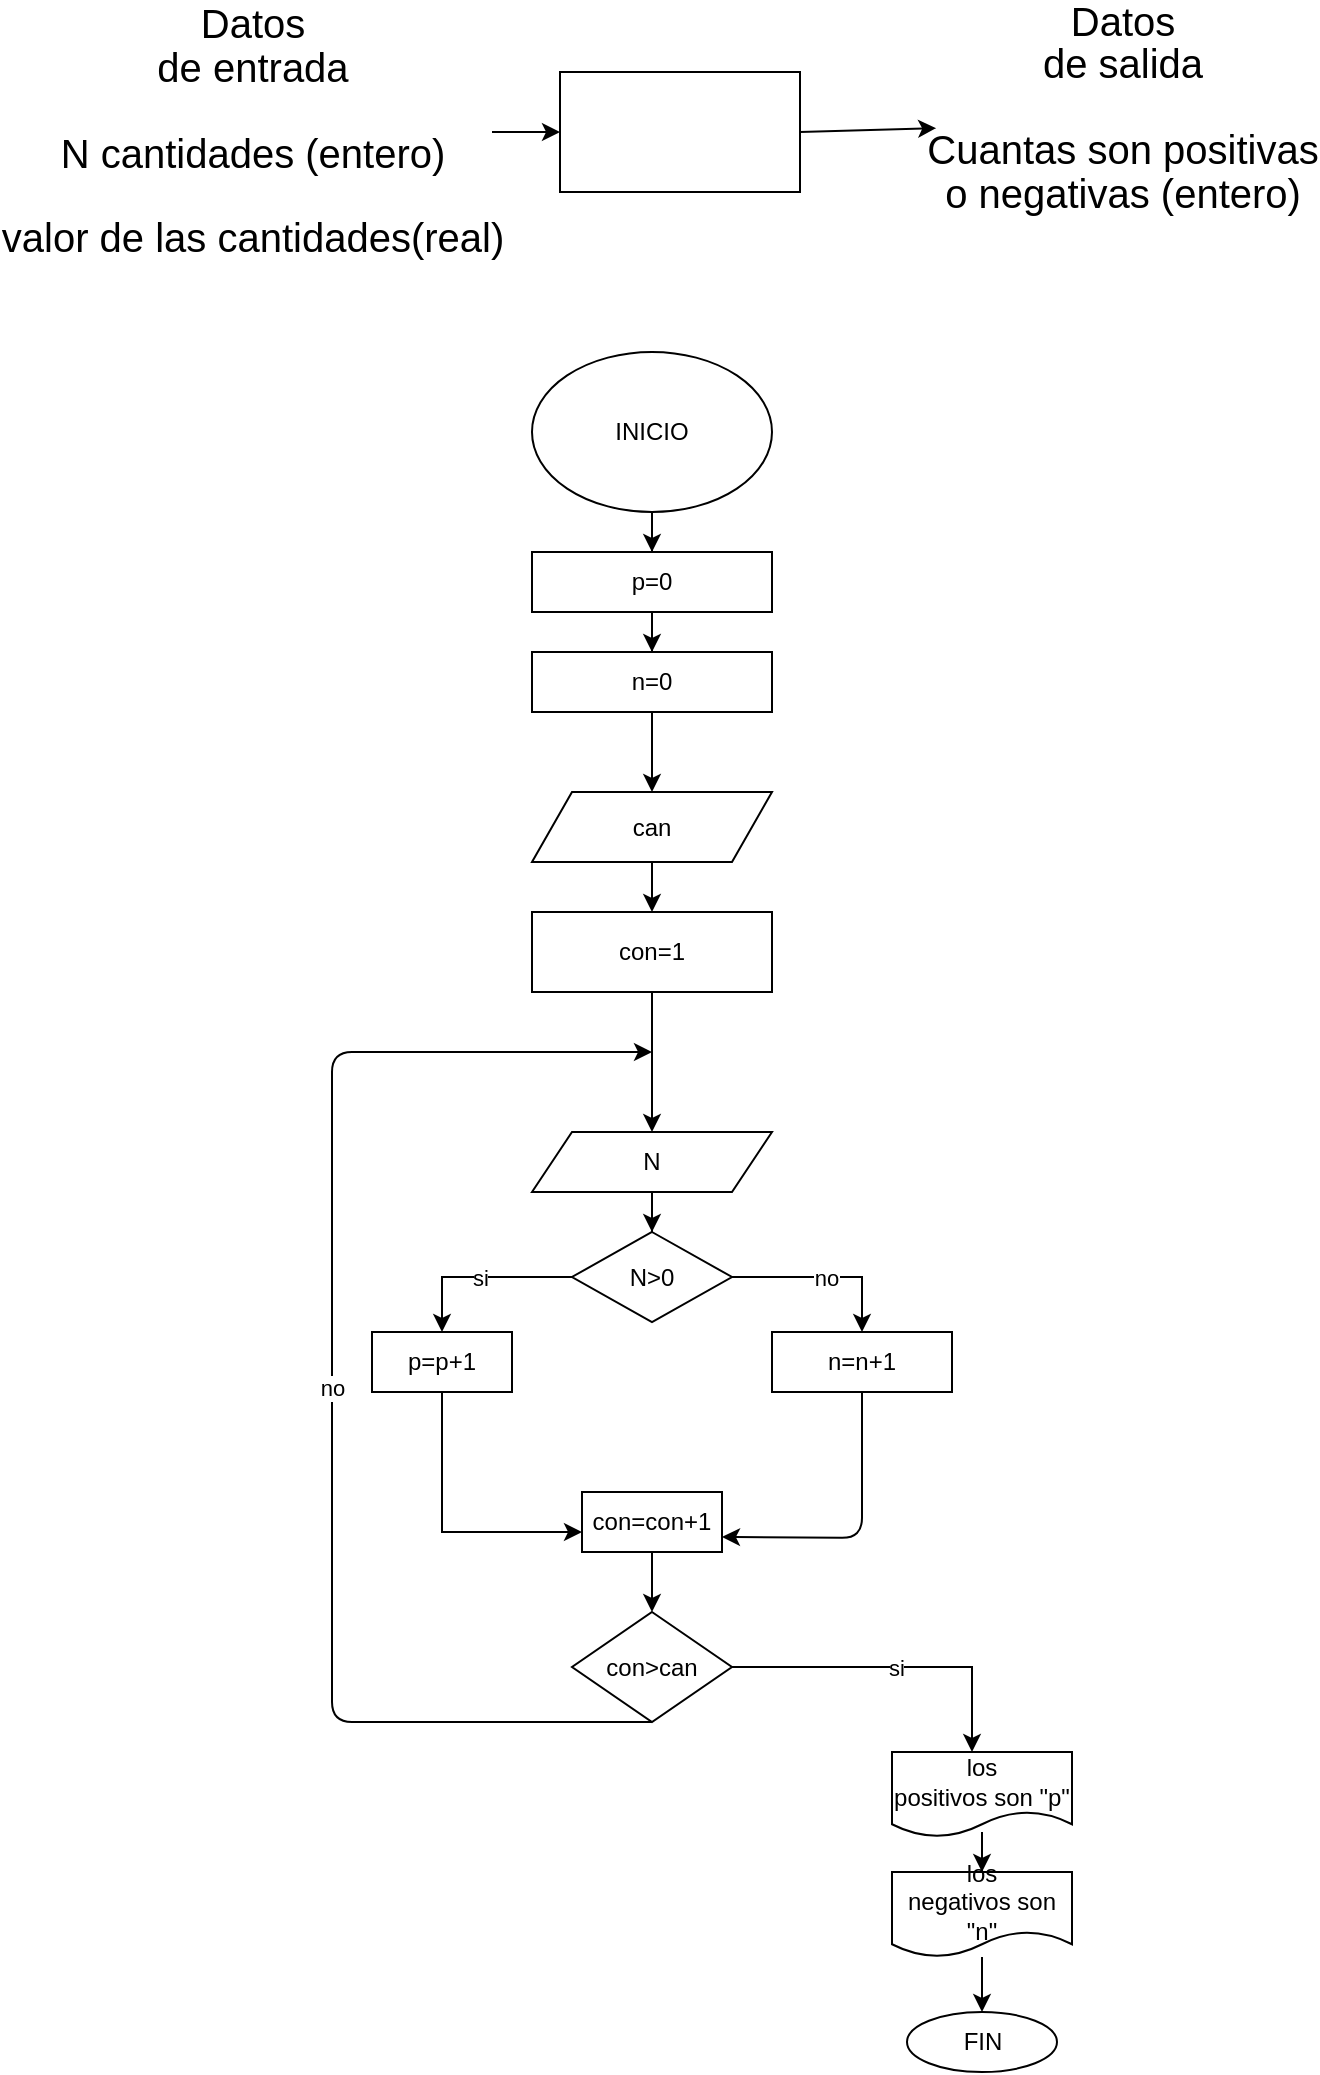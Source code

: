 <mxfile version="13.9.1" type="github" pages="4">
  <diagram id="-JjFYJ3Mwe4l86N06Ji0" name="Page-1">
    <mxGraphModel dx="782" dy="482" grid="0" gridSize="10" guides="1" tooltips="1" connect="1" arrows="1" fold="1" page="1" pageScale="1" pageWidth="900" pageHeight="1200" math="0" shadow="0">
      <root>
        <mxCell id="0" />
        <mxCell id="1" parent="0" />
        <mxCell id="ovcgxzjTE6M-kgcNUy7S-12" value="" style="edgeStyle=orthogonalEdgeStyle;rounded=0;orthogonalLoop=1;jettySize=auto;html=1;" parent="1" source="ovcgxzjTE6M-kgcNUy7S-1" target="ovcgxzjTE6M-kgcNUy7S-11" edge="1">
          <mxGeometry relative="1" as="geometry" />
        </mxCell>
        <mxCell id="ovcgxzjTE6M-kgcNUy7S-1" value="&lt;font style=&quot;vertical-align: inherit&quot;&gt;&lt;font style=&quot;vertical-align: inherit&quot;&gt;INICIO&lt;/font&gt;&lt;/font&gt;" style="ellipse;whiteSpace=wrap;html=1;" parent="1" vertex="1">
          <mxGeometry x="340" y="210" width="120" height="80" as="geometry" />
        </mxCell>
        <mxCell id="ovcgxzjTE6M-kgcNUy7S-5" value="" style="edgeStyle=orthogonalEdgeStyle;rounded=0;orthogonalLoop=1;jettySize=auto;html=1;" parent="1" source="ovcgxzjTE6M-kgcNUy7S-3" target="ovcgxzjTE6M-kgcNUy7S-4" edge="1">
          <mxGeometry relative="1" as="geometry" />
        </mxCell>
        <mxCell id="ovcgxzjTE6M-kgcNUy7S-3" value="&lt;span style=&quot;font-size: 20px ; line-height: 107% ; font-family: &amp;#34;calibri&amp;#34; , sans-serif&quot;&gt;Datos&lt;br&gt;de entrada&lt;br&gt;&lt;br&gt;N cantidades (entero)&lt;br&gt;&lt;br&gt;valor de las cantidades(real)&lt;/span&gt;" style="text;html=1;align=center;verticalAlign=middle;resizable=0;points=[];autosize=1;" parent="1" vertex="1">
          <mxGeometry x="80" y="35" width="240" height="130" as="geometry" />
        </mxCell>
        <mxCell id="ovcgxzjTE6M-kgcNUy7S-4" value="" style="whiteSpace=wrap;html=1;" parent="1" vertex="1">
          <mxGeometry x="354" y="70" width="120" height="60" as="geometry" />
        </mxCell>
        <mxCell id="ovcgxzjTE6M-kgcNUy7S-9" value="" style="endArrow=classic;html=1;exitX=1;exitY=0.5;exitDx=0;exitDy=0;entryX=0.011;entryY=0.371;entryDx=0;entryDy=0;entryPerimeter=0;" parent="1" source="ovcgxzjTE6M-kgcNUy7S-4" target="ovcgxzjTE6M-kgcNUy7S-10" edge="1">
          <mxGeometry width="50" height="50" relative="1" as="geometry">
            <mxPoint x="380" y="200" as="sourcePoint" />
            <mxPoint x="560" y="100" as="targetPoint" />
          </mxGeometry>
        </mxCell>
        <mxCell id="ovcgxzjTE6M-kgcNUy7S-10" value="&lt;span style=&quot;font-size: 20px ; line-height: 107% ; font-family: &amp;#34;calibri&amp;#34; , sans-serif&quot;&gt;Datos&lt;br&gt;de salida&lt;br&gt;&lt;br&gt;Cuantas son positivas &lt;br&gt;o negativas (entero)&lt;br&gt;&lt;br&gt;&lt;br&gt;&lt;br&gt;&lt;/span&gt;" style="text;html=1;align=center;verticalAlign=middle;resizable=0;points=[];autosize=1;" parent="1" vertex="1">
          <mxGeometry x="540" y="35" width="190" height="170" as="geometry" />
        </mxCell>
        <mxCell id="ovcgxzjTE6M-kgcNUy7S-14" value="" style="edgeStyle=orthogonalEdgeStyle;rounded=0;orthogonalLoop=1;jettySize=auto;html=1;" parent="1" source="ovcgxzjTE6M-kgcNUy7S-11" target="ovcgxzjTE6M-kgcNUy7S-13" edge="1">
          <mxGeometry relative="1" as="geometry" />
        </mxCell>
        <mxCell id="ovcgxzjTE6M-kgcNUy7S-11" value="p=0" style="whiteSpace=wrap;html=1;" parent="1" vertex="1">
          <mxGeometry x="340" y="310" width="120" height="30" as="geometry" />
        </mxCell>
        <mxCell id="ovcgxzjTE6M-kgcNUy7S-16" value="" style="edgeStyle=orthogonalEdgeStyle;rounded=0;orthogonalLoop=1;jettySize=auto;html=1;" parent="1" source="ovcgxzjTE6M-kgcNUy7S-13" target="ovcgxzjTE6M-kgcNUy7S-15" edge="1">
          <mxGeometry relative="1" as="geometry" />
        </mxCell>
        <mxCell id="ovcgxzjTE6M-kgcNUy7S-13" value="n=0" style="whiteSpace=wrap;html=1;" parent="1" vertex="1">
          <mxGeometry x="340" y="360" width="120" height="30" as="geometry" />
        </mxCell>
        <mxCell id="ovcgxzjTE6M-kgcNUy7S-18" value="" style="edgeStyle=orthogonalEdgeStyle;rounded=0;orthogonalLoop=1;jettySize=auto;html=1;" parent="1" source="ovcgxzjTE6M-kgcNUy7S-15" target="ovcgxzjTE6M-kgcNUy7S-17" edge="1">
          <mxGeometry relative="1" as="geometry" />
        </mxCell>
        <mxCell id="ovcgxzjTE6M-kgcNUy7S-15" value="can" style="shape=parallelogram;perimeter=parallelogramPerimeter;whiteSpace=wrap;html=1;fixedSize=1;" parent="1" vertex="1">
          <mxGeometry x="340" y="430" width="120" height="35" as="geometry" />
        </mxCell>
        <mxCell id="ovcgxzjTE6M-kgcNUy7S-20" value="" style="edgeStyle=orthogonalEdgeStyle;rounded=0;orthogonalLoop=1;jettySize=auto;html=1;" parent="1" source="ovcgxzjTE6M-kgcNUy7S-17" target="ovcgxzjTE6M-kgcNUy7S-19" edge="1">
          <mxGeometry relative="1" as="geometry" />
        </mxCell>
        <mxCell id="ovcgxzjTE6M-kgcNUy7S-17" value="con=1" style="whiteSpace=wrap;html=1;" parent="1" vertex="1">
          <mxGeometry x="340" y="490" width="120" height="40" as="geometry" />
        </mxCell>
        <mxCell id="ovcgxzjTE6M-kgcNUy7S-22" value="" style="edgeStyle=orthogonalEdgeStyle;rounded=0;orthogonalLoop=1;jettySize=auto;html=1;" parent="1" source="ovcgxzjTE6M-kgcNUy7S-19" target="ovcgxzjTE6M-kgcNUy7S-21" edge="1">
          <mxGeometry relative="1" as="geometry" />
        </mxCell>
        <mxCell id="ovcgxzjTE6M-kgcNUy7S-19" value="N" style="shape=parallelogram;perimeter=parallelogramPerimeter;whiteSpace=wrap;html=1;fixedSize=1;" parent="1" vertex="1">
          <mxGeometry x="340" y="600" width="120" height="30" as="geometry" />
        </mxCell>
        <mxCell id="ovcgxzjTE6M-kgcNUy7S-24" value="si" style="edgeStyle=orthogonalEdgeStyle;rounded=0;orthogonalLoop=1;jettySize=auto;html=1;" parent="1" source="ovcgxzjTE6M-kgcNUy7S-21" target="ovcgxzjTE6M-kgcNUy7S-23" edge="1">
          <mxGeometry relative="1" as="geometry" />
        </mxCell>
        <mxCell id="ovcgxzjTE6M-kgcNUy7S-26" value="no" style="edgeStyle=orthogonalEdgeStyle;rounded=0;orthogonalLoop=1;jettySize=auto;html=1;" parent="1" source="ovcgxzjTE6M-kgcNUy7S-21" target="ovcgxzjTE6M-kgcNUy7S-25" edge="1">
          <mxGeometry relative="1" as="geometry" />
        </mxCell>
        <mxCell id="ovcgxzjTE6M-kgcNUy7S-21" value="N&amp;gt;0" style="rhombus;whiteSpace=wrap;html=1;" parent="1" vertex="1">
          <mxGeometry x="360" y="650" width="80" height="45" as="geometry" />
        </mxCell>
        <mxCell id="ovcgxzjTE6M-kgcNUy7S-28" value="" style="edgeStyle=orthogonalEdgeStyle;rounded=0;orthogonalLoop=1;jettySize=auto;html=1;" parent="1" source="ovcgxzjTE6M-kgcNUy7S-23" target="ovcgxzjTE6M-kgcNUy7S-27" edge="1">
          <mxGeometry relative="1" as="geometry">
            <Array as="points">
              <mxPoint x="295" y="800" />
            </Array>
          </mxGeometry>
        </mxCell>
        <mxCell id="ovcgxzjTE6M-kgcNUy7S-23" value="p=p+1" style="whiteSpace=wrap;html=1;" parent="1" vertex="1">
          <mxGeometry x="260" y="700" width="70" height="30" as="geometry" />
        </mxCell>
        <mxCell id="ovcgxzjTE6M-kgcNUy7S-25" value="n=n+1" style="whiteSpace=wrap;html=1;" parent="1" vertex="1">
          <mxGeometry x="460" y="700" width="90" height="30" as="geometry" />
        </mxCell>
        <mxCell id="ovcgxzjTE6M-kgcNUy7S-31" value="" style="edgeStyle=orthogonalEdgeStyle;rounded=0;orthogonalLoop=1;jettySize=auto;html=1;" parent="1" source="ovcgxzjTE6M-kgcNUy7S-27" target="ovcgxzjTE6M-kgcNUy7S-30" edge="1">
          <mxGeometry relative="1" as="geometry" />
        </mxCell>
        <mxCell id="ovcgxzjTE6M-kgcNUy7S-27" value="con=con+1" style="whiteSpace=wrap;html=1;" parent="1" vertex="1">
          <mxGeometry x="365" y="780" width="70" height="30" as="geometry" />
        </mxCell>
        <mxCell id="ovcgxzjTE6M-kgcNUy7S-29" value="" style="endArrow=classic;html=1;exitX=0.5;exitY=1;exitDx=0;exitDy=0;entryX=1;entryY=0.75;entryDx=0;entryDy=0;" parent="1" source="ovcgxzjTE6M-kgcNUy7S-25" target="ovcgxzjTE6M-kgcNUy7S-27" edge="1">
          <mxGeometry width="50" height="50" relative="1" as="geometry">
            <mxPoint x="380" y="770" as="sourcePoint" />
            <mxPoint x="460" y="830" as="targetPoint" />
            <Array as="points">
              <mxPoint x="505" y="803" />
            </Array>
          </mxGeometry>
        </mxCell>
        <mxCell id="ovcgxzjTE6M-kgcNUy7S-34" value="si" style="edgeStyle=orthogonalEdgeStyle;rounded=0;orthogonalLoop=1;jettySize=auto;html=1;" parent="1" source="ovcgxzjTE6M-kgcNUy7S-30" target="ovcgxzjTE6M-kgcNUy7S-33" edge="1">
          <mxGeometry relative="1" as="geometry">
            <Array as="points">
              <mxPoint x="560" y="868" />
              <mxPoint x="560" y="931" />
            </Array>
          </mxGeometry>
        </mxCell>
        <mxCell id="ovcgxzjTE6M-kgcNUy7S-30" value="con&amp;gt;can" style="rhombus;whiteSpace=wrap;html=1;" parent="1" vertex="1">
          <mxGeometry x="360" y="840" width="80" height="55" as="geometry" />
        </mxCell>
        <mxCell id="ovcgxzjTE6M-kgcNUy7S-32" value="no" style="endArrow=classic;html=1;exitX=0.5;exitY=1;exitDx=0;exitDy=0;" parent="1" source="ovcgxzjTE6M-kgcNUy7S-30" edge="1">
          <mxGeometry width="50" height="50" relative="1" as="geometry">
            <mxPoint x="380" y="870" as="sourcePoint" />
            <mxPoint x="400" y="560" as="targetPoint" />
            <Array as="points">
              <mxPoint x="240" y="895" />
              <mxPoint x="240" y="560" />
            </Array>
          </mxGeometry>
        </mxCell>
        <mxCell id="ovcgxzjTE6M-kgcNUy7S-36" value="" style="edgeStyle=orthogonalEdgeStyle;rounded=0;orthogonalLoop=1;jettySize=auto;html=1;" parent="1" source="ovcgxzjTE6M-kgcNUy7S-33" target="ovcgxzjTE6M-kgcNUy7S-35" edge="1">
          <mxGeometry relative="1" as="geometry" />
        </mxCell>
        <mxCell id="ovcgxzjTE6M-kgcNUy7S-33" value="&lt;span style=&quot;line-height: 107% ; font-family: &amp;#34;calibri&amp;#34; , sans-serif&quot;&gt;&lt;font style=&quot;font-size: 12px&quot;&gt;los&lt;br&gt;positivos son &quot;p&quot;&lt;/font&gt;&lt;/span&gt;" style="shape=document;whiteSpace=wrap;html=1;boundedLbl=1;" parent="1" vertex="1">
          <mxGeometry x="520" y="910" width="90" height="42.5" as="geometry" />
        </mxCell>
        <mxCell id="ovcgxzjTE6M-kgcNUy7S-38" value="" style="edgeStyle=orthogonalEdgeStyle;rounded=0;orthogonalLoop=1;jettySize=auto;html=1;" parent="1" source="ovcgxzjTE6M-kgcNUy7S-35" target="ovcgxzjTE6M-kgcNUy7S-37" edge="1">
          <mxGeometry relative="1" as="geometry" />
        </mxCell>
        <mxCell id="ovcgxzjTE6M-kgcNUy7S-35" value="&lt;span style=&quot;line-height: 107% ; font-family: &amp;#34;calibri&amp;#34; , sans-serif&quot;&gt;&lt;font style=&quot;font-size: 12px&quot;&gt;los&lt;br&gt;negativos son &quot;n&quot;&lt;/font&gt;&lt;/span&gt;" style="shape=document;whiteSpace=wrap;html=1;boundedLbl=1;" parent="1" vertex="1">
          <mxGeometry x="520" y="970" width="90" height="42.5" as="geometry" />
        </mxCell>
        <mxCell id="ovcgxzjTE6M-kgcNUy7S-37" value="FIN" style="ellipse;whiteSpace=wrap;html=1;" parent="1" vertex="1">
          <mxGeometry x="527.5" y="1040" width="75" height="30" as="geometry" />
        </mxCell>
      </root>
    </mxGraphModel>
  </diagram>
  <diagram id="hVDiZ7YFAXuegA4VKZo-" name="Page-2">
    <mxGraphModel dx="978" dy="603" grid="0" gridSize="10" guides="1" tooltips="1" connect="1" arrows="1" fold="1" page="1" pageScale="1" pageWidth="850" pageHeight="1100" math="0" shadow="0">
      <root>
        <mxCell id="VNMP87aVsGkkMmp0fxvF-0" />
        <mxCell id="VNMP87aVsGkkMmp0fxvF-1" parent="VNMP87aVsGkkMmp0fxvF-0" />
        <mxCell id="VNMP87aVsGkkMmp0fxvF-9" value="" style="edgeStyle=orthogonalEdgeStyle;rounded=0;orthogonalLoop=1;jettySize=auto;html=1;" edge="1" parent="VNMP87aVsGkkMmp0fxvF-1" source="VNMP87aVsGkkMmp0fxvF-7" target="VNMP87aVsGkkMmp0fxvF-8">
          <mxGeometry relative="1" as="geometry" />
        </mxCell>
        <mxCell id="VNMP87aVsGkkMmp0fxvF-7" value="&lt;font style=&quot;vertical-align: inherit&quot;&gt;&lt;font style=&quot;vertical-align: inherit&quot;&gt;INICIO&lt;/font&gt;&lt;/font&gt;" style="ellipse;whiteSpace=wrap;html=1;" vertex="1" parent="VNMP87aVsGkkMmp0fxvF-1">
          <mxGeometry x="334" y="45" width="120" height="80" as="geometry" />
        </mxCell>
        <mxCell id="VNMP87aVsGkkMmp0fxvF-11" value="" style="edgeStyle=orthogonalEdgeStyle;rounded=0;orthogonalLoop=1;jettySize=auto;html=1;" edge="1" parent="VNMP87aVsGkkMmp0fxvF-1" source="VNMP87aVsGkkMmp0fxvF-8" target="VNMP87aVsGkkMmp0fxvF-10">
          <mxGeometry relative="1" as="geometry" />
        </mxCell>
        <mxCell id="VNMP87aVsGkkMmp0fxvF-8" value="n=0" style="whiteSpace=wrap;html=1;" vertex="1" parent="VNMP87aVsGkkMmp0fxvF-1">
          <mxGeometry x="334" y="215" width="120" height="36" as="geometry" />
        </mxCell>
        <mxCell id="VNMP87aVsGkkMmp0fxvF-13" value="no" style="edgeStyle=orthogonalEdgeStyle;rounded=0;orthogonalLoop=1;jettySize=auto;html=1;" edge="1" parent="VNMP87aVsGkkMmp0fxvF-1" source="VNMP87aVsGkkMmp0fxvF-10" target="VNMP87aVsGkkMmp0fxvF-12">
          <mxGeometry relative="1" as="geometry" />
        </mxCell>
        <mxCell id="VNMP87aVsGkkMmp0fxvF-15" value="" style="edgeStyle=orthogonalEdgeStyle;rounded=0;orthogonalLoop=1;jettySize=auto;html=1;" edge="1" parent="VNMP87aVsGkkMmp0fxvF-1" source="VNMP87aVsGkkMmp0fxvF-10" target="VNMP87aVsGkkMmp0fxvF-14">
          <mxGeometry relative="1" as="geometry" />
        </mxCell>
        <mxCell id="VNMP87aVsGkkMmp0fxvF-10" value="n&amp;gt;=100" style="rhombus;whiteSpace=wrap;html=1;" vertex="1" parent="VNMP87aVsGkkMmp0fxvF-1">
          <mxGeometry x="354" y="309" width="80" height="80" as="geometry" />
        </mxCell>
        <mxCell id="VNMP87aVsGkkMmp0fxvF-12" value="FIN" style="ellipse;whiteSpace=wrap;html=1;" vertex="1" parent="VNMP87aVsGkkMmp0fxvF-1">
          <mxGeometry x="494" y="309" width="120" height="80" as="geometry" />
        </mxCell>
        <mxCell id="VNMP87aVsGkkMmp0fxvF-17" value="" style="edgeStyle=orthogonalEdgeStyle;rounded=0;orthogonalLoop=1;jettySize=auto;html=1;" edge="1" parent="VNMP87aVsGkkMmp0fxvF-1" source="VNMP87aVsGkkMmp0fxvF-14" target="VNMP87aVsGkkMmp0fxvF-16">
          <mxGeometry relative="1" as="geometry" />
        </mxCell>
        <mxCell id="VNMP87aVsGkkMmp0fxvF-14" value="n" style="shape=document;whiteSpace=wrap;html=1;boundedLbl=1;" vertex="1" parent="VNMP87aVsGkkMmp0fxvF-1">
          <mxGeometry x="344" y="432" width="100" height="33" as="geometry" />
        </mxCell>
        <mxCell id="VNMP87aVsGkkMmp0fxvF-16" value="n= n+2" style="whiteSpace=wrap;html=1;" vertex="1" parent="VNMP87aVsGkkMmp0fxvF-1">
          <mxGeometry x="334" y="531.5" width="120" height="60" as="geometry" />
        </mxCell>
        <mxCell id="VNMP87aVsGkkMmp0fxvF-18" value="" style="endArrow=classic;html=1;exitX=0.5;exitY=1;exitDx=0;exitDy=0;" edge="1" parent="VNMP87aVsGkkMmp0fxvF-1" source="VNMP87aVsGkkMmp0fxvF-16">
          <mxGeometry width="50" height="50" relative="1" as="geometry">
            <mxPoint x="375" y="456" as="sourcePoint" />
            <mxPoint x="394" y="271" as="targetPoint" />
            <Array as="points">
              <mxPoint x="394" y="617" />
              <mxPoint x="290" y="617" />
              <mxPoint x="290" y="271" />
            </Array>
          </mxGeometry>
        </mxCell>
      </root>
    </mxGraphModel>
  </diagram>
  <diagram id="3fASKUsyue31O8bhT-VD" name="Page-3">
    <mxGraphModel grid="0" gridSize="10" guides="1" tooltips="1" connect="1" arrows="1" page="1" fold="1" pageScale="1" pageWidth="850" pageHeight="1400" math="0" shadow="0">
      <root>
        <mxCell id="XjcU9Y5KS03ZVbcASl-C-0" />
        <mxCell id="XjcU9Y5KS03ZVbcASl-C-1" parent="XjcU9Y5KS03ZVbcASl-C-0" />
        <mxCell id="I0ryOwGSm-ny2cIe2fG--2" value="" style="edgeStyle=orthogonalEdgeStyle;rounded=0;orthogonalLoop=1;jettySize=auto;html=1;" edge="1" parent="XjcU9Y5KS03ZVbcASl-C-1" source="I0ryOwGSm-ny2cIe2fG--0" target="I0ryOwGSm-ny2cIe2fG--1">
          <mxGeometry relative="1" as="geometry" />
        </mxCell>
        <mxCell id="I0ryOwGSm-ny2cIe2fG--0" value="&lt;span style=&quot;line-height: 107% ; font-family: &amp;#34;calibri&amp;#34; , sans-serif&quot;&gt;&lt;font style=&quot;vertical-align: inherit ; font-size: 12px&quot;&gt;&lt;font style=&quot;vertical-align: inherit ; font-size: 12px&quot;&gt;Datos de entrada &lt;/font&gt;&lt;/font&gt;&lt;br&gt;&lt;font style=&quot;vertical-align: inherit ; font-size: 12px&quot;&gt;&lt;font style=&quot;vertical-align: inherit ; font-size: 12px&quot;&gt;&lt;br&gt;6 días de trabajo (entero) &lt;/font&gt;&lt;/font&gt;&lt;br&gt;&lt;font style=&quot;vertical-align: inherit ; font-size: 12px&quot;&gt;&lt;font style=&quot;vertical-align: inherit ; font-size: 12px&quot;&gt;&lt;br&gt;horas por día (entero) &lt;/font&gt;&lt;/font&gt;&lt;br&gt;&lt;font style=&quot;vertical-align: inherit ; font-size: 12px&quot;&gt;&lt;font style=&quot;vertical-align: inherit ; font-size: 12px&quot;&gt;&lt;br&gt;horas por semana (entero)&lt;/font&gt;&lt;/font&gt;&lt;br&gt;&lt;br&gt;&lt;br&gt;&lt;br&gt;&lt;/span&gt;" style="text;html=1;align=center;verticalAlign=middle;resizable=0;points=[];autosize=1;" vertex="1" parent="XjcU9Y5KS03ZVbcASl-C-1">
          <mxGeometry x="64" y="2" width="140" height="144" as="geometry" />
        </mxCell>
        <mxCell id="I0ryOwGSm-ny2cIe2fG--1" value="" style="whiteSpace=wrap;html=1;" vertex="1" parent="XjcU9Y5KS03ZVbcASl-C-1">
          <mxGeometry x="356" y="53.5" width="67" height="41" as="geometry" />
        </mxCell>
        <mxCell id="I0ryOwGSm-ny2cIe2fG--3" value="&lt;span style=&quot;line-height: 107% ; font-family: &amp;#34;calibri&amp;#34; , sans-serif&quot;&gt;&lt;font style=&quot;vertical-align: inherit ; font-size: 12px&quot;&gt;&lt;font style=&quot;vertical-align: inherit ; font-size: 12px&quot;&gt;&lt;font style=&quot;vertical-align: inherit ; font-size: 12px&quot;&gt;&lt;font style=&quot;vertical-align: inherit ; font-size: 12px&quot;&gt;Datos de salida &lt;/font&gt;&lt;/font&gt;&lt;/font&gt;&lt;/font&gt;&lt;br&gt;&lt;font style=&quot;vertical-align: inherit ; font-size: 12px&quot;&gt;&lt;font style=&quot;vertical-align: inherit ; font-size: 12px&quot;&gt;&lt;br&gt;&lt;font style=&quot;vertical-align: inherit ; font-size: 12px&quot;&gt;&lt;font style=&quot;vertical-align: inherit ; font-size: 12px&quot;&gt;sueldo por hora (real) &lt;/font&gt;&lt;/font&gt;&lt;/font&gt;&lt;/font&gt;&lt;br&gt;&lt;font style=&quot;vertical-align: inherit ; font-size: 12px&quot;&gt;&lt;font style=&quot;vertical-align: inherit ; font-size: 12px&quot;&gt;&lt;br&gt;&lt;font style=&quot;vertical-align: inherit ; font-size: 12px&quot;&gt;&lt;font style=&quot;vertical-align: inherit ; font-size: 12px&quot;&gt;sueldo total de horas &lt;br&gt;de trabajo (real)&lt;/font&gt;&lt;/font&gt;&lt;/font&gt;&lt;/font&gt;&lt;br&gt;&lt;br&gt;&lt;br&gt;&lt;br&gt;&lt;/span&gt;" style="text;html=1;align=center;verticalAlign=middle;resizable=0;points=[];autosize=1;" vertex="1" parent="XjcU9Y5KS03ZVbcASl-C-1">
          <mxGeometry x="592" y="9" width="115" height="130" as="geometry" />
        </mxCell>
        <mxCell id="I0ryOwGSm-ny2cIe2fG--4" value="" style="endArrow=classic;html=1;exitX=1;exitY=0.5;exitDx=0;exitDy=0;" edge="1" parent="XjcU9Y5KS03ZVbcASl-C-1" source="I0ryOwGSm-ny2cIe2fG--1">
          <mxGeometry width="50" height="50" relative="1" as="geometry">
            <mxPoint x="464" y="73.5" as="sourcePoint" />
            <mxPoint x="554" y="73.5" as="targetPoint" />
          </mxGeometry>
        </mxCell>
        <mxCell id="I0ryOwGSm-ny2cIe2fG--9" value="" style="edgeStyle=orthogonalEdgeStyle;rounded=0;orthogonalLoop=1;jettySize=auto;html=1;" edge="1" parent="XjcU9Y5KS03ZVbcASl-C-1" source="I0ryOwGSm-ny2cIe2fG--5" target="I0ryOwGSm-ny2cIe2fG--8">
          <mxGeometry relative="1" as="geometry" />
        </mxCell>
        <mxCell id="I0ryOwGSm-ny2cIe2fG--5" value="&lt;font style=&quot;vertical-align: inherit&quot;&gt;&lt;font style=&quot;vertical-align: inherit&quot;&gt;&lt;b&gt;INICIO&lt;/b&gt;&lt;/font&gt;&lt;/font&gt;" style="ellipse;whiteSpace=wrap;html=1;" vertex="1" parent="XjcU9Y5KS03ZVbcASl-C-1">
          <mxGeometry x="334.5" y="117" width="110" height="63" as="geometry" />
        </mxCell>
        <mxCell id="I0ryOwGSm-ny2cIe2fG--11" value="" style="edgeStyle=orthogonalEdgeStyle;rounded=0;orthogonalLoop=1;jettySize=auto;html=1;" edge="1" parent="XjcU9Y5KS03ZVbcASl-C-1" source="I0ryOwGSm-ny2cIe2fG--8" target="I0ryOwGSm-ny2cIe2fG--10">
          <mxGeometry relative="1" as="geometry" />
        </mxCell>
        <mxCell id="I0ryOwGSm-ny2cIe2fG--8" value="&lt;span style=&quot;line-height: 107% ; font-family: &amp;#34;calibri&amp;#34; , sans-serif&quot;&gt;&lt;font style=&quot;font-size: 16px&quot;&gt;&lt;b&gt;HS=0&lt;/b&gt;&lt;/font&gt;&lt;/span&gt;" style="whiteSpace=wrap;html=1;" vertex="1" parent="XjcU9Y5KS03ZVbcASl-C-1">
          <mxGeometry x="329.5" y="214" width="120" height="60" as="geometry" />
        </mxCell>
        <mxCell id="I0ryOwGSm-ny2cIe2fG--13" value="" style="edgeStyle=orthogonalEdgeStyle;rounded=0;orthogonalLoop=1;jettySize=auto;html=1;" edge="1" parent="XjcU9Y5KS03ZVbcASl-C-1" source="I0ryOwGSm-ny2cIe2fG--10" target="I0ryOwGSm-ny2cIe2fG--12">
          <mxGeometry relative="1" as="geometry" />
        </mxCell>
        <mxCell id="I0ryOwGSm-ny2cIe2fG--10" value="&lt;b&gt;&lt;font style=&quot;font-size: 20px&quot;&gt;SH&lt;/font&gt;&lt;/b&gt;" style="shape=parallelogram;perimeter=parallelogramPerimeter;whiteSpace=wrap;html=1;fixedSize=1;" vertex="1" parent="XjcU9Y5KS03ZVbcASl-C-1">
          <mxGeometry x="329.5" y="308" width="120" height="60" as="geometry" />
        </mxCell>
        <mxCell id="I0ryOwGSm-ny2cIe2fG--15" value="" style="edgeStyle=orthogonalEdgeStyle;rounded=0;orthogonalLoop=1;jettySize=auto;html=1;" edge="1" parent="XjcU9Y5KS03ZVbcASl-C-1" source="I0ryOwGSm-ny2cIe2fG--12" target="I0ryOwGSm-ny2cIe2fG--14">
          <mxGeometry relative="1" as="geometry" />
        </mxCell>
        <mxCell id="I0ryOwGSm-ny2cIe2fG--12" value="&lt;b&gt;&lt;font style=&quot;font-size: 20px&quot;&gt;D=1&lt;/font&gt;&lt;/b&gt;" style="whiteSpace=wrap;html=1;" vertex="1" parent="XjcU9Y5KS03ZVbcASl-C-1">
          <mxGeometry x="329.5" y="394" width="120" height="48" as="geometry" />
        </mxCell>
        <mxCell id="I0ryOwGSm-ny2cIe2fG--17" value="" style="edgeStyle=orthogonalEdgeStyle;rounded=0;orthogonalLoop=1;jettySize=auto;html=1;" edge="1" parent="XjcU9Y5KS03ZVbcASl-C-1" source="I0ryOwGSm-ny2cIe2fG--14" target="I0ryOwGSm-ny2cIe2fG--16">
          <mxGeometry relative="1" as="geometry" />
        </mxCell>
        <mxCell id="I0ryOwGSm-ny2cIe2fG--14" value="&lt;b&gt;&lt;font style=&quot;font-size: 20px&quot;&gt;HD&lt;/font&gt;&lt;/b&gt;" style="shape=parallelogram;perimeter=parallelogramPerimeter;whiteSpace=wrap;html=1;fixedSize=1;" vertex="1" parent="XjcU9Y5KS03ZVbcASl-C-1">
          <mxGeometry x="329.5" y="518" width="120" height="60" as="geometry" />
        </mxCell>
        <mxCell id="I0ryOwGSm-ny2cIe2fG--19" value="" style="edgeStyle=orthogonalEdgeStyle;rounded=0;orthogonalLoop=1;jettySize=auto;html=1;" edge="1" parent="XjcU9Y5KS03ZVbcASl-C-1" source="I0ryOwGSm-ny2cIe2fG--16" target="I0ryOwGSm-ny2cIe2fG--18">
          <mxGeometry relative="1" as="geometry" />
        </mxCell>
        <mxCell id="I0ryOwGSm-ny2cIe2fG--16" value="&lt;span style=&quot;line-height: 107% ; font-family: &amp;#34;calibri&amp;#34; , sans-serif&quot;&gt;&lt;b&gt;&lt;font style=&quot;font-size: 20px&quot;&gt;HS=HS+HD&lt;/font&gt;&lt;/b&gt;&lt;/span&gt;" style="whiteSpace=wrap;html=1;" vertex="1" parent="XjcU9Y5KS03ZVbcASl-C-1">
          <mxGeometry x="324.75" y="616" width="129.5" height="25" as="geometry" />
        </mxCell>
        <mxCell id="I0ryOwGSm-ny2cIe2fG--21" value="" style="edgeStyle=orthogonalEdgeStyle;rounded=0;orthogonalLoop=1;jettySize=auto;html=1;" edge="1" parent="XjcU9Y5KS03ZVbcASl-C-1" source="I0ryOwGSm-ny2cIe2fG--18" target="I0ryOwGSm-ny2cIe2fG--20">
          <mxGeometry relative="1" as="geometry" />
        </mxCell>
        <mxCell id="I0ryOwGSm-ny2cIe2fG--18" value="&lt;span style=&quot;line-height: 107% ; font-family: &amp;#34;calibri&amp;#34; , sans-serif&quot;&gt;&lt;b&gt;&lt;font style=&quot;font-size: 20px&quot;&gt;D=D+1&lt;/font&gt;&lt;/b&gt;&lt;/span&gt;" style="whiteSpace=wrap;html=1;" vertex="1" parent="XjcU9Y5KS03ZVbcASl-C-1">
          <mxGeometry x="329.5" y="680" width="120" height="28.5" as="geometry" />
        </mxCell>
        <mxCell id="I0ryOwGSm-ny2cIe2fG--24" value="" style="edgeStyle=orthogonalEdgeStyle;rounded=0;orthogonalLoop=1;jettySize=auto;html=1;" edge="1" parent="XjcU9Y5KS03ZVbcASl-C-1" source="I0ryOwGSm-ny2cIe2fG--20" target="I0ryOwGSm-ny2cIe2fG--23">
          <mxGeometry relative="1" as="geometry" />
        </mxCell>
        <mxCell id="I0ryOwGSm-ny2cIe2fG--20" value="&lt;span style=&quot;line-height: 107% ; font-family: &amp;#34;calibri&amp;#34; , sans-serif&quot;&gt;&lt;b&gt;&lt;font style=&quot;font-size: 20px&quot;&gt;D&amp;gt;6&lt;/font&gt;&lt;/b&gt;&lt;/span&gt;" style="rhombus;whiteSpace=wrap;html=1;" vertex="1" parent="XjcU9Y5KS03ZVbcASl-C-1">
          <mxGeometry x="349.5" y="762.75" width="80" height="45.25" as="geometry" />
        </mxCell>
        <mxCell id="I0ryOwGSm-ny2cIe2fG--22" value="no" style="endArrow=classic;html=1;exitX=0.5;exitY=1;exitDx=0;exitDy=0;" edge="1" parent="XjcU9Y5KS03ZVbcASl-C-1" source="I0ryOwGSm-ny2cIe2fG--20">
          <mxGeometry width="50" height="50" relative="1" as="geometry">
            <mxPoint x="363" y="793" as="sourcePoint" />
            <mxPoint x="390" y="471" as="targetPoint" />
            <Array as="points">
              <mxPoint x="390" y="849" />
              <mxPoint x="287" y="849" />
              <mxPoint x="287" y="471" />
            </Array>
          </mxGeometry>
        </mxCell>
        <mxCell id="I0ryOwGSm-ny2cIe2fG--26" value="" style="edgeStyle=orthogonalEdgeStyle;rounded=0;orthogonalLoop=1;jettySize=auto;html=1;" edge="1" parent="XjcU9Y5KS03ZVbcASl-C-1" source="I0ryOwGSm-ny2cIe2fG--23" target="I0ryOwGSm-ny2cIe2fG--25">
          <mxGeometry relative="1" as="geometry" />
        </mxCell>
        <mxCell id="I0ryOwGSm-ny2cIe2fG--23" value="&lt;span style=&quot;line-height: 107% ; font-family: &amp;#34;calibri&amp;#34; , sans-serif&quot;&gt;&lt;b&gt;&lt;font style=&quot;font-size: 21.333px&quot;&gt;ST=HS*SH&lt;/font&gt;&lt;/b&gt;&lt;/span&gt;" style="whiteSpace=wrap;html=1;" vertex="1" parent="XjcU9Y5KS03ZVbcASl-C-1">
          <mxGeometry x="496" y="767.56" width="102" height="35.63" as="geometry" />
        </mxCell>
        <mxCell id="I0ryOwGSm-ny2cIe2fG--28" value="" style="edgeStyle=orthogonalEdgeStyle;rounded=0;orthogonalLoop=1;jettySize=auto;html=1;" edge="1" parent="XjcU9Y5KS03ZVbcASl-C-1" source="I0ryOwGSm-ny2cIe2fG--25" target="I0ryOwGSm-ny2cIe2fG--27">
          <mxGeometry relative="1" as="geometry" />
        </mxCell>
        <mxCell id="I0ryOwGSm-ny2cIe2fG--25" value="&lt;span style=&quot;font-size: 16px ; line-height: 107% ; font-family: &amp;#34;calibri&amp;#34; , sans-serif&quot;&gt;&lt;b&gt;Las&lt;br&gt;horas de trabajo son &quot;HS&quot;&lt;/b&gt;&lt;/span&gt;" style="shape=document;whiteSpace=wrap;html=1;boundedLbl=1;" vertex="1" parent="XjcU9Y5KS03ZVbcASl-C-1">
          <mxGeometry x="478.25" y="831" width="137.5" height="67" as="geometry" />
        </mxCell>
        <mxCell id="I0ryOwGSm-ny2cIe2fG--30" value="" style="edgeStyle=orthogonalEdgeStyle;rounded=0;orthogonalLoop=1;jettySize=auto;html=1;" edge="1" parent="XjcU9Y5KS03ZVbcASl-C-1" source="I0ryOwGSm-ny2cIe2fG--27" target="I0ryOwGSm-ny2cIe2fG--29">
          <mxGeometry relative="1" as="geometry" />
        </mxCell>
        <mxCell id="I0ryOwGSm-ny2cIe2fG--27" value="&lt;span style=&quot;line-height: 107% ; font-family: &amp;#34;calibri&amp;#34; , sans-serif&quot;&gt;&lt;b&gt;&lt;font style=&quot;font-size: 16px&quot;&gt;Sueldo&lt;br/&gt;total es de&lt;/font&gt;&lt;/b&gt;&lt;/span&gt;" style="shape=document;whiteSpace=wrap;html=1;boundedLbl=1;" vertex="1" parent="XjcU9Y5KS03ZVbcASl-C-1">
          <mxGeometry x="491" y="920" width="112" height="37" as="geometry" />
        </mxCell>
        <mxCell id="I0ryOwGSm-ny2cIe2fG--29" value="&lt;b&gt;&lt;font style=&quot;font-size: 20px&quot;&gt;FIN&lt;/font&gt;&lt;/b&gt;" style="ellipse;whiteSpace=wrap;html=1;" vertex="1" parent="XjcU9Y5KS03ZVbcASl-C-1">
          <mxGeometry x="485" y="984" width="124" height="48" as="geometry" />
        </mxCell>
      </root>
    </mxGraphModel>
  </diagram>
  <diagram id="Wmq8cLIoEEzSUDZJ8u6B" name="Page-4">
    <mxGraphModel dx="782" dy="482" grid="1" gridSize="10" guides="1" tooltips="1" connect="1" arrows="1" fold="1" page="1" pageScale="1" pageWidth="850" pageHeight="1400" math="0" shadow="0">
      <root>
        <mxCell id="HxRFjAz0TzyRmMEYAAJW-0" />
        <mxCell id="HxRFjAz0TzyRmMEYAAJW-1" parent="HxRFjAz0TzyRmMEYAAJW-0" />
        <mxCell id="HxRFjAz0TzyRmMEYAAJW-6" value="" style="edgeStyle=orthogonalEdgeStyle;rounded=0;orthogonalLoop=1;jettySize=auto;html=1;" edge="1" parent="HxRFjAz0TzyRmMEYAAJW-1" source="HxRFjAz0TzyRmMEYAAJW-4" target="HxRFjAz0TzyRmMEYAAJW-5">
          <mxGeometry relative="1" as="geometry" />
        </mxCell>
        <mxCell id="HxRFjAz0TzyRmMEYAAJW-4" value="&lt;font style=&quot;vertical-align: inherit&quot;&gt;&lt;font style=&quot;vertical-align: inherit&quot;&gt;INICIO&lt;/font&gt;&lt;/font&gt;" style="ellipse;whiteSpace=wrap;html=1;" vertex="1" parent="HxRFjAz0TzyRmMEYAAJW-1">
          <mxGeometry x="340" y="40" width="120" height="80" as="geometry" />
        </mxCell>
        <mxCell id="HxRFjAz0TzyRmMEYAAJW-8" value="" style="edgeStyle=orthogonalEdgeStyle;rounded=0;orthogonalLoop=1;jettySize=auto;html=1;" edge="1" parent="HxRFjAz0TzyRmMEYAAJW-1" source="HxRFjAz0TzyRmMEYAAJW-5" target="HxRFjAz0TzyRmMEYAAJW-7">
          <mxGeometry relative="1" as="geometry" />
        </mxCell>
        <mxCell id="HxRFjAz0TzyRmMEYAAJW-5" value="" style="whiteSpace=wrap;html=1;" vertex="1" parent="HxRFjAz0TzyRmMEYAAJW-1">
          <mxGeometry x="340" y="140" width="120" height="30" as="geometry" />
        </mxCell>
        <mxCell id="HxRFjAz0TzyRmMEYAAJW-10" value="" style="edgeStyle=orthogonalEdgeStyle;rounded=0;orthogonalLoop=1;jettySize=auto;html=1;" edge="1" parent="HxRFjAz0TzyRmMEYAAJW-1" source="HxRFjAz0TzyRmMEYAAJW-7" target="HxRFjAz0TzyRmMEYAAJW-9">
          <mxGeometry relative="1" as="geometry" />
        </mxCell>
        <mxCell id="HxRFjAz0TzyRmMEYAAJW-7" value="" style="whiteSpace=wrap;html=1;" vertex="1" parent="HxRFjAz0TzyRmMEYAAJW-1">
          <mxGeometry x="340" y="190" width="120" height="30" as="geometry" />
        </mxCell>
        <mxCell id="HxRFjAz0TzyRmMEYAAJW-12" value="" style="edgeStyle=orthogonalEdgeStyle;rounded=0;orthogonalLoop=1;jettySize=auto;html=1;" edge="1" parent="HxRFjAz0TzyRmMEYAAJW-1" source="HxRFjAz0TzyRmMEYAAJW-9" target="HxRFjAz0TzyRmMEYAAJW-11">
          <mxGeometry relative="1" as="geometry" />
        </mxCell>
        <mxCell id="HxRFjAz0TzyRmMEYAAJW-9" value="" style="whiteSpace=wrap;html=1;" vertex="1" parent="HxRFjAz0TzyRmMEYAAJW-1">
          <mxGeometry x="340" y="240" width="120" height="30" as="geometry" />
        </mxCell>
        <mxCell id="HxRFjAz0TzyRmMEYAAJW-14" value="SI" style="edgeStyle=orthogonalEdgeStyle;rounded=0;orthogonalLoop=1;jettySize=auto;html=1;" edge="1" parent="HxRFjAz0TzyRmMEYAAJW-1" source="HxRFjAz0TzyRmMEYAAJW-11" target="HxRFjAz0TzyRmMEYAAJW-13">
          <mxGeometry relative="1" as="geometry" />
        </mxCell>
        <mxCell id="HxRFjAz0TzyRmMEYAAJW-21" value="&lt;b&gt;NO&lt;/b&gt;" style="edgeStyle=orthogonalEdgeStyle;rounded=0;orthogonalLoop=1;jettySize=auto;html=1;" edge="1" parent="HxRFjAz0TzyRmMEYAAJW-1" source="HxRFjAz0TzyRmMEYAAJW-11" target="HxRFjAz0TzyRmMEYAAJW-20">
          <mxGeometry relative="1" as="geometry" />
        </mxCell>
        <mxCell id="HxRFjAz0TzyRmMEYAAJW-11" value="" style="rhombus;whiteSpace=wrap;html=1;" vertex="1" parent="HxRFjAz0TzyRmMEYAAJW-1">
          <mxGeometry x="360" y="325" width="80" height="45" as="geometry" />
        </mxCell>
        <mxCell id="HxRFjAz0TzyRmMEYAAJW-16" value="" style="edgeStyle=orthogonalEdgeStyle;rounded=0;orthogonalLoop=1;jettySize=auto;html=1;" edge="1" parent="HxRFjAz0TzyRmMEYAAJW-1" source="HxRFjAz0TzyRmMEYAAJW-13" target="HxRFjAz0TzyRmMEYAAJW-15">
          <mxGeometry relative="1" as="geometry" />
        </mxCell>
        <mxCell id="HxRFjAz0TzyRmMEYAAJW-13" value="" style="whiteSpace=wrap;html=1;" vertex="1" parent="HxRFjAz0TzyRmMEYAAJW-1">
          <mxGeometry x="340" y="390" width="120" height="27.5" as="geometry" />
        </mxCell>
        <mxCell id="HxRFjAz0TzyRmMEYAAJW-18" value="" style="edgeStyle=orthogonalEdgeStyle;rounded=0;orthogonalLoop=1;jettySize=auto;html=1;" edge="1" parent="HxRFjAz0TzyRmMEYAAJW-1" source="HxRFjAz0TzyRmMEYAAJW-15" target="HxRFjAz0TzyRmMEYAAJW-17">
          <mxGeometry relative="1" as="geometry" />
        </mxCell>
        <mxCell id="HxRFjAz0TzyRmMEYAAJW-15" value="" style="whiteSpace=wrap;html=1;" vertex="1" parent="HxRFjAz0TzyRmMEYAAJW-1">
          <mxGeometry x="340" y="440" width="120" height="27.5" as="geometry" />
        </mxCell>
        <mxCell id="HxRFjAz0TzyRmMEYAAJW-17" value="" style="whiteSpace=wrap;html=1;" vertex="1" parent="HxRFjAz0TzyRmMEYAAJW-1">
          <mxGeometry x="340" y="490" width="120" height="27.5" as="geometry" />
        </mxCell>
        <mxCell id="HxRFjAz0TzyRmMEYAAJW-19" value="" style="endArrow=classic;html=1;exitX=0.5;exitY=1;exitDx=0;exitDy=0;" edge="1" parent="HxRFjAz0TzyRmMEYAAJW-1" source="HxRFjAz0TzyRmMEYAAJW-17">
          <mxGeometry width="50" height="50" relative="1" as="geometry">
            <mxPoint x="380" y="480" as="sourcePoint" />
            <mxPoint x="400" y="290" as="targetPoint" />
            <Array as="points">
              <mxPoint x="400" y="560" />
              <mxPoint x="320" y="560" />
              <mxPoint x="320" y="290" />
            </Array>
          </mxGeometry>
        </mxCell>
        <mxCell id="HxRFjAz0TzyRmMEYAAJW-24" value="&lt;b&gt;SI&lt;/b&gt;" style="edgeStyle=orthogonalEdgeStyle;rounded=0;orthogonalLoop=1;jettySize=auto;html=1;" edge="1" parent="HxRFjAz0TzyRmMEYAAJW-1" source="HxRFjAz0TzyRmMEYAAJW-20" target="HxRFjAz0TzyRmMEYAAJW-23">
          <mxGeometry relative="1" as="geometry" />
        </mxCell>
        <mxCell id="HxRFjAz0TzyRmMEYAAJW-26" value="&lt;b&gt;NO&lt;/b&gt;" style="edgeStyle=orthogonalEdgeStyle;rounded=0;orthogonalLoop=1;jettySize=auto;html=1;" edge="1" parent="HxRFjAz0TzyRmMEYAAJW-1" source="HxRFjAz0TzyRmMEYAAJW-20" target="HxRFjAz0TzyRmMEYAAJW-25">
          <mxGeometry relative="1" as="geometry" />
        </mxCell>
        <mxCell id="HxRFjAz0TzyRmMEYAAJW-20" value="" style="rhombus;whiteSpace=wrap;html=1;" vertex="1" parent="HxRFjAz0TzyRmMEYAAJW-1">
          <mxGeometry x="500" y="381.25" width="80" height="45" as="geometry" />
        </mxCell>
        <mxCell id="HxRFjAz0TzyRmMEYAAJW-28" value="" style="edgeStyle=orthogonalEdgeStyle;rounded=0;orthogonalLoop=1;jettySize=auto;html=1;" edge="1" parent="HxRFjAz0TzyRmMEYAAJW-1" source="HxRFjAz0TzyRmMEYAAJW-23" target="HxRFjAz0TzyRmMEYAAJW-27">
          <mxGeometry relative="1" as="geometry" />
        </mxCell>
        <mxCell id="HxRFjAz0TzyRmMEYAAJW-23" value="" style="whiteSpace=wrap;html=1;" vertex="1" parent="HxRFjAz0TzyRmMEYAAJW-1">
          <mxGeometry x="480" y="463.75" width="120" height="26.25" as="geometry" />
        </mxCell>
        <mxCell id="HxRFjAz0TzyRmMEYAAJW-29" value="" style="edgeStyle=orthogonalEdgeStyle;rounded=0;orthogonalLoop=1;jettySize=auto;html=1;" edge="1" parent="HxRFjAz0TzyRmMEYAAJW-1" source="HxRFjAz0TzyRmMEYAAJW-25" target="HxRFjAz0TzyRmMEYAAJW-27">
          <mxGeometry relative="1" as="geometry" />
        </mxCell>
        <mxCell id="HxRFjAz0TzyRmMEYAAJW-25" value="" style="whiteSpace=wrap;html=1;" vertex="1" parent="HxRFjAz0TzyRmMEYAAJW-1">
          <mxGeometry x="650" y="391.25" width="120" height="26.25" as="geometry" />
        </mxCell>
        <mxCell id="HxRFjAz0TzyRmMEYAAJW-31" value="" style="edgeStyle=orthogonalEdgeStyle;rounded=0;orthogonalLoop=1;jettySize=auto;html=1;" edge="1" parent="HxRFjAz0TzyRmMEYAAJW-1" source="HxRFjAz0TzyRmMEYAAJW-27" target="HxRFjAz0TzyRmMEYAAJW-30">
          <mxGeometry relative="1" as="geometry" />
        </mxCell>
        <mxCell id="HxRFjAz0TzyRmMEYAAJW-27" value="" style="shape=document;whiteSpace=wrap;html=1;boundedLbl=1;" vertex="1" parent="HxRFjAz0TzyRmMEYAAJW-1">
          <mxGeometry x="650" y="500.01" width="120" height="40" as="geometry" />
        </mxCell>
        <mxCell id="HxRFjAz0TzyRmMEYAAJW-33" value="" style="edgeStyle=orthogonalEdgeStyle;rounded=0;orthogonalLoop=1;jettySize=auto;html=1;" edge="1" parent="HxRFjAz0TzyRmMEYAAJW-1" source="HxRFjAz0TzyRmMEYAAJW-30" target="HxRFjAz0TzyRmMEYAAJW-32">
          <mxGeometry relative="1" as="geometry" />
        </mxCell>
        <mxCell id="HxRFjAz0TzyRmMEYAAJW-30" value="" style="shape=document;whiteSpace=wrap;html=1;boundedLbl=1;" vertex="1" parent="HxRFjAz0TzyRmMEYAAJW-1">
          <mxGeometry x="650" y="560" width="120" height="40" as="geometry" />
        </mxCell>
        <mxCell id="HxRFjAz0TzyRmMEYAAJW-32" value="" style="ellipse;whiteSpace=wrap;html=1;" vertex="1" parent="HxRFjAz0TzyRmMEYAAJW-1">
          <mxGeometry x="650" y="620" width="120" height="40" as="geometry" />
        </mxCell>
      </root>
    </mxGraphModel>
  </diagram>
</mxfile>
